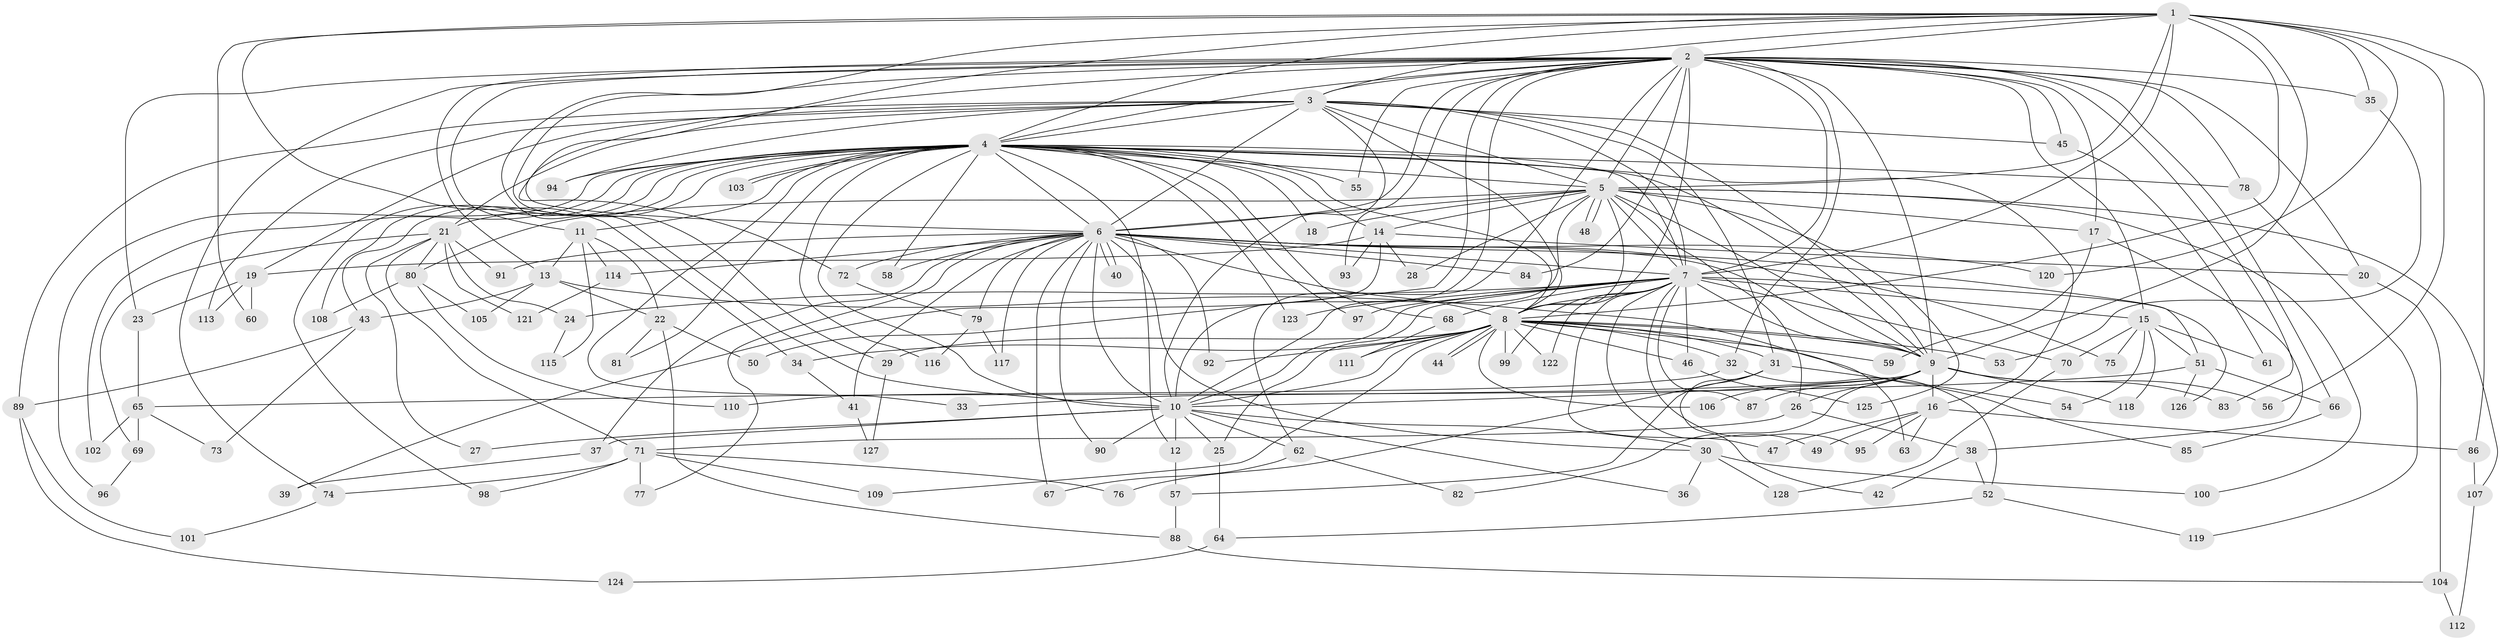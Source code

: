 // Generated by graph-tools (version 1.1) at 2025/13/03/09/25 04:13:57]
// undirected, 128 vertices, 281 edges
graph export_dot {
graph [start="1"]
  node [color=gray90,style=filled];
  1;
  2;
  3;
  4;
  5;
  6;
  7;
  8;
  9;
  10;
  11;
  12;
  13;
  14;
  15;
  16;
  17;
  18;
  19;
  20;
  21;
  22;
  23;
  24;
  25;
  26;
  27;
  28;
  29;
  30;
  31;
  32;
  33;
  34;
  35;
  36;
  37;
  38;
  39;
  40;
  41;
  42;
  43;
  44;
  45;
  46;
  47;
  48;
  49;
  50;
  51;
  52;
  53;
  54;
  55;
  56;
  57;
  58;
  59;
  60;
  61;
  62;
  63;
  64;
  65;
  66;
  67;
  68;
  69;
  70;
  71;
  72;
  73;
  74;
  75;
  76;
  77;
  78;
  79;
  80;
  81;
  82;
  83;
  84;
  85;
  86;
  87;
  88;
  89;
  90;
  91;
  92;
  93;
  94;
  95;
  96;
  97;
  98;
  99;
  100;
  101;
  102;
  103;
  104;
  105;
  106;
  107;
  108;
  109;
  110;
  111;
  112;
  113;
  114;
  115;
  116;
  117;
  118;
  119;
  120;
  121;
  122;
  123;
  124;
  125;
  126;
  127;
  128;
  1 -- 2;
  1 -- 3;
  1 -- 4;
  1 -- 5;
  1 -- 6;
  1 -- 7;
  1 -- 8;
  1 -- 9;
  1 -- 10;
  1 -- 34;
  1 -- 35;
  1 -- 56;
  1 -- 60;
  1 -- 86;
  1 -- 120;
  2 -- 3;
  2 -- 4;
  2 -- 5;
  2 -- 6;
  2 -- 7;
  2 -- 8;
  2 -- 9;
  2 -- 10;
  2 -- 11;
  2 -- 13;
  2 -- 15;
  2 -- 17;
  2 -- 20;
  2 -- 23;
  2 -- 29;
  2 -- 32;
  2 -- 35;
  2 -- 45;
  2 -- 50;
  2 -- 55;
  2 -- 62;
  2 -- 66;
  2 -- 72;
  2 -- 74;
  2 -- 78;
  2 -- 83;
  2 -- 84;
  2 -- 93;
  3 -- 4;
  3 -- 5;
  3 -- 6;
  3 -- 7;
  3 -- 8;
  3 -- 9;
  3 -- 10;
  3 -- 19;
  3 -- 21;
  3 -- 31;
  3 -- 45;
  3 -- 89;
  3 -- 94;
  3 -- 113;
  4 -- 5;
  4 -- 6;
  4 -- 7;
  4 -- 8;
  4 -- 9;
  4 -- 10;
  4 -- 11;
  4 -- 12;
  4 -- 14;
  4 -- 16;
  4 -- 18;
  4 -- 21;
  4 -- 33;
  4 -- 43;
  4 -- 55;
  4 -- 58;
  4 -- 68;
  4 -- 78;
  4 -- 81;
  4 -- 94;
  4 -- 96;
  4 -- 97;
  4 -- 98;
  4 -- 102;
  4 -- 103;
  4 -- 103;
  4 -- 108;
  4 -- 116;
  4 -- 123;
  5 -- 6;
  5 -- 7;
  5 -- 8;
  5 -- 9;
  5 -- 10;
  5 -- 14;
  5 -- 17;
  5 -- 18;
  5 -- 26;
  5 -- 28;
  5 -- 48;
  5 -- 48;
  5 -- 80;
  5 -- 100;
  5 -- 107;
  5 -- 125;
  6 -- 7;
  6 -- 8;
  6 -- 9;
  6 -- 10;
  6 -- 30;
  6 -- 37;
  6 -- 40;
  6 -- 40;
  6 -- 41;
  6 -- 51;
  6 -- 58;
  6 -- 67;
  6 -- 72;
  6 -- 75;
  6 -- 77;
  6 -- 79;
  6 -- 84;
  6 -- 90;
  6 -- 91;
  6 -- 92;
  6 -- 114;
  6 -- 117;
  6 -- 120;
  7 -- 8;
  7 -- 9;
  7 -- 10;
  7 -- 15;
  7 -- 24;
  7 -- 25;
  7 -- 46;
  7 -- 47;
  7 -- 49;
  7 -- 68;
  7 -- 70;
  7 -- 87;
  7 -- 95;
  7 -- 97;
  7 -- 99;
  7 -- 122;
  7 -- 123;
  7 -- 126;
  8 -- 9;
  8 -- 10;
  8 -- 29;
  8 -- 31;
  8 -- 32;
  8 -- 34;
  8 -- 44;
  8 -- 44;
  8 -- 46;
  8 -- 53;
  8 -- 59;
  8 -- 85;
  8 -- 92;
  8 -- 99;
  8 -- 106;
  8 -- 109;
  8 -- 111;
  8 -- 122;
  9 -- 10;
  9 -- 16;
  9 -- 26;
  9 -- 33;
  9 -- 56;
  9 -- 82;
  9 -- 83;
  9 -- 87;
  9 -- 106;
  9 -- 118;
  10 -- 12;
  10 -- 25;
  10 -- 27;
  10 -- 30;
  10 -- 36;
  10 -- 37;
  10 -- 62;
  10 -- 90;
  11 -- 13;
  11 -- 22;
  11 -- 114;
  11 -- 115;
  12 -- 57;
  13 -- 22;
  13 -- 43;
  13 -- 63;
  13 -- 105;
  14 -- 19;
  14 -- 20;
  14 -- 28;
  14 -- 39;
  14 -- 93;
  15 -- 51;
  15 -- 54;
  15 -- 61;
  15 -- 70;
  15 -- 75;
  15 -- 118;
  16 -- 47;
  16 -- 49;
  16 -- 63;
  16 -- 86;
  16 -- 95;
  17 -- 38;
  17 -- 59;
  19 -- 23;
  19 -- 60;
  19 -- 113;
  20 -- 104;
  21 -- 24;
  21 -- 27;
  21 -- 69;
  21 -- 71;
  21 -- 80;
  21 -- 91;
  21 -- 121;
  22 -- 50;
  22 -- 81;
  22 -- 88;
  23 -- 65;
  24 -- 115;
  25 -- 64;
  26 -- 38;
  26 -- 71;
  29 -- 127;
  30 -- 36;
  30 -- 100;
  30 -- 128;
  31 -- 42;
  31 -- 54;
  31 -- 57;
  31 -- 76;
  32 -- 52;
  32 -- 110;
  34 -- 41;
  35 -- 53;
  37 -- 39;
  38 -- 42;
  38 -- 52;
  41 -- 127;
  43 -- 73;
  43 -- 89;
  45 -- 61;
  46 -- 125;
  51 -- 65;
  51 -- 66;
  51 -- 126;
  52 -- 64;
  52 -- 119;
  57 -- 88;
  62 -- 67;
  62 -- 82;
  64 -- 124;
  65 -- 69;
  65 -- 73;
  65 -- 102;
  66 -- 85;
  68 -- 111;
  69 -- 96;
  70 -- 128;
  71 -- 74;
  71 -- 76;
  71 -- 77;
  71 -- 98;
  71 -- 109;
  72 -- 79;
  74 -- 101;
  78 -- 119;
  79 -- 116;
  79 -- 117;
  80 -- 105;
  80 -- 108;
  80 -- 110;
  86 -- 107;
  88 -- 104;
  89 -- 101;
  89 -- 124;
  104 -- 112;
  107 -- 112;
  114 -- 121;
}
